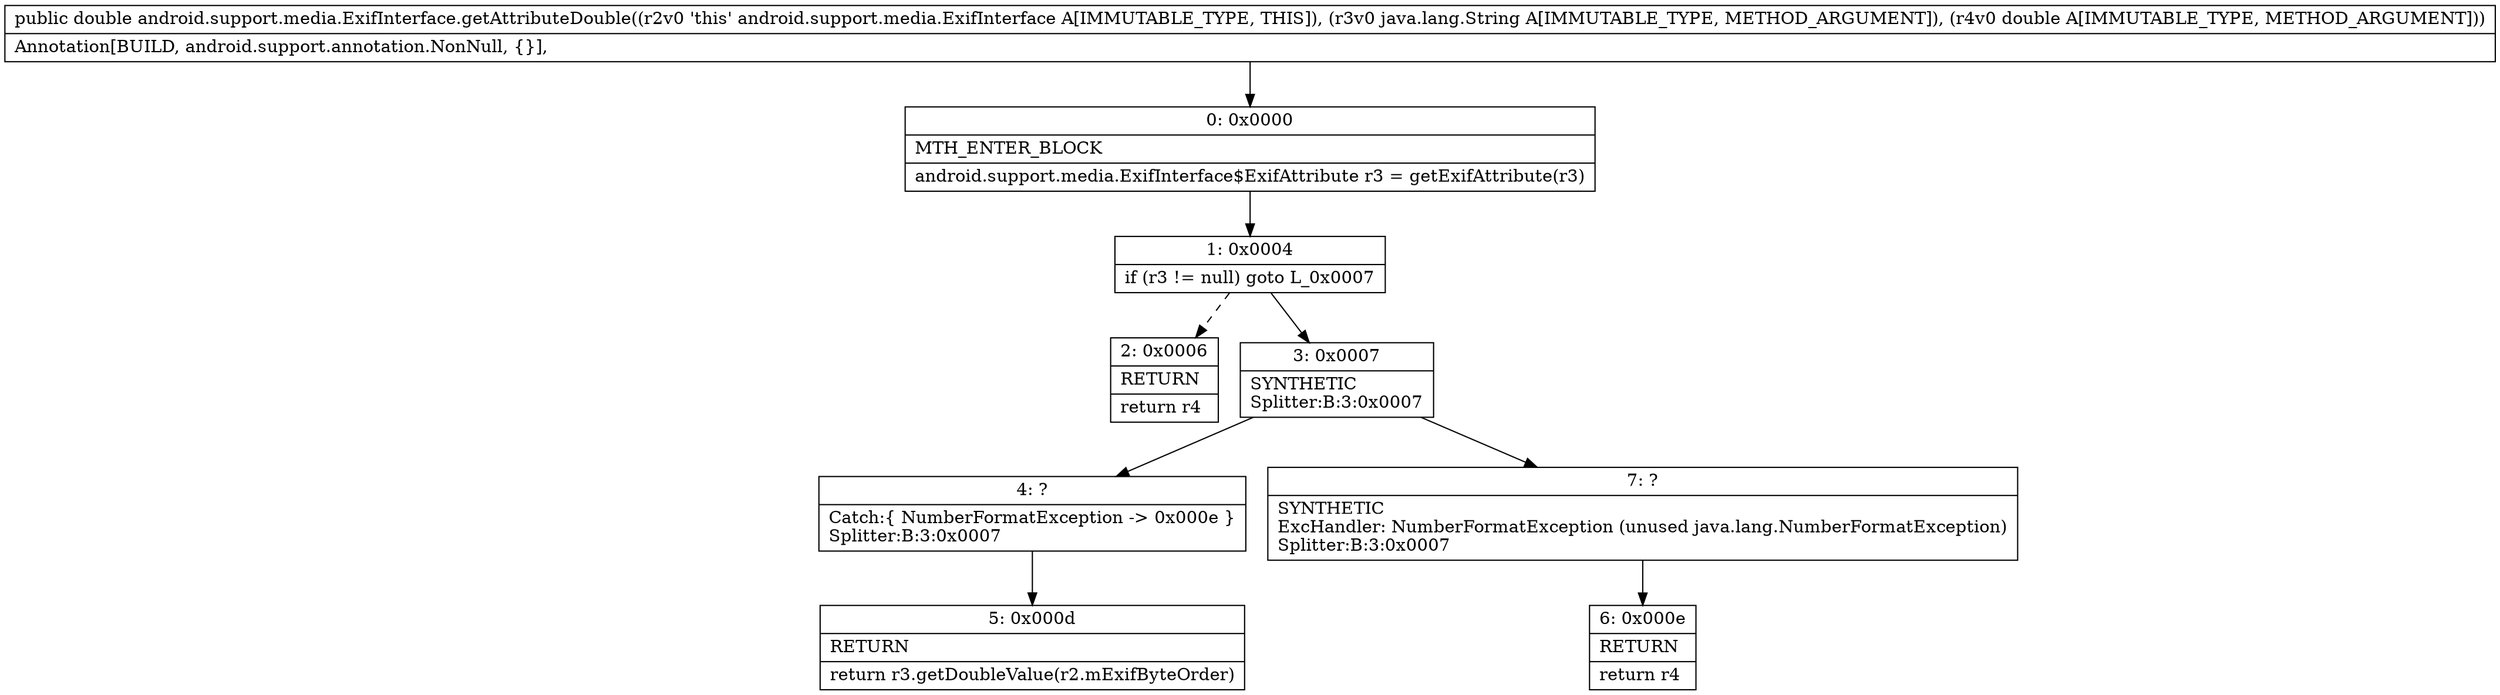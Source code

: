 digraph "CFG forandroid.support.media.ExifInterface.getAttributeDouble(Ljava\/lang\/String;D)D" {
Node_0 [shape=record,label="{0\:\ 0x0000|MTH_ENTER_BLOCK\l|android.support.media.ExifInterface$ExifAttribute r3 = getExifAttribute(r3)\l}"];
Node_1 [shape=record,label="{1\:\ 0x0004|if (r3 != null) goto L_0x0007\l}"];
Node_2 [shape=record,label="{2\:\ 0x0006|RETURN\l|return r4\l}"];
Node_3 [shape=record,label="{3\:\ 0x0007|SYNTHETIC\lSplitter:B:3:0x0007\l}"];
Node_4 [shape=record,label="{4\:\ ?|Catch:\{ NumberFormatException \-\> 0x000e \}\lSplitter:B:3:0x0007\l}"];
Node_5 [shape=record,label="{5\:\ 0x000d|RETURN\l|return r3.getDoubleValue(r2.mExifByteOrder)\l}"];
Node_6 [shape=record,label="{6\:\ 0x000e|RETURN\l|return r4\l}"];
Node_7 [shape=record,label="{7\:\ ?|SYNTHETIC\lExcHandler: NumberFormatException (unused java.lang.NumberFormatException)\lSplitter:B:3:0x0007\l}"];
MethodNode[shape=record,label="{public double android.support.media.ExifInterface.getAttributeDouble((r2v0 'this' android.support.media.ExifInterface A[IMMUTABLE_TYPE, THIS]), (r3v0 java.lang.String A[IMMUTABLE_TYPE, METHOD_ARGUMENT]), (r4v0 double A[IMMUTABLE_TYPE, METHOD_ARGUMENT]))  | Annotation[BUILD, android.support.annotation.NonNull, \{\}], \l}"];
MethodNode -> Node_0;
Node_0 -> Node_1;
Node_1 -> Node_2[style=dashed];
Node_1 -> Node_3;
Node_3 -> Node_4;
Node_3 -> Node_7;
Node_4 -> Node_5;
Node_7 -> Node_6;
}

